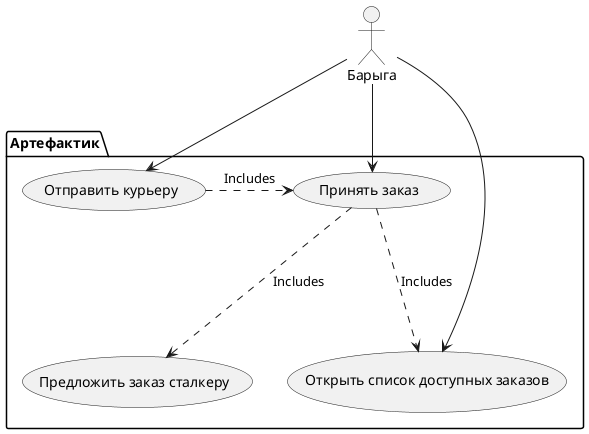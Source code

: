 @startuml
actor Барыга as Client

package Артефактик {
    usecase "Принять заказ" as AcceptOrder
    usecase "Открыть список доступных заказов" as ListOrders
    
    usecase "Предложить заказ сталкеру" as SuggestToStalker
    usecase "Отправить курьеру" as Courier

    AcceptOrder .-down-> ListOrders: "Includes"

    AcceptOrder .-down-> SuggestToStalker: "Includes"
    Courier .> AcceptOrder: "Includes"
}

Client --> AcceptOrder
Client --> ListOrders

Client --> Courier
@enduml